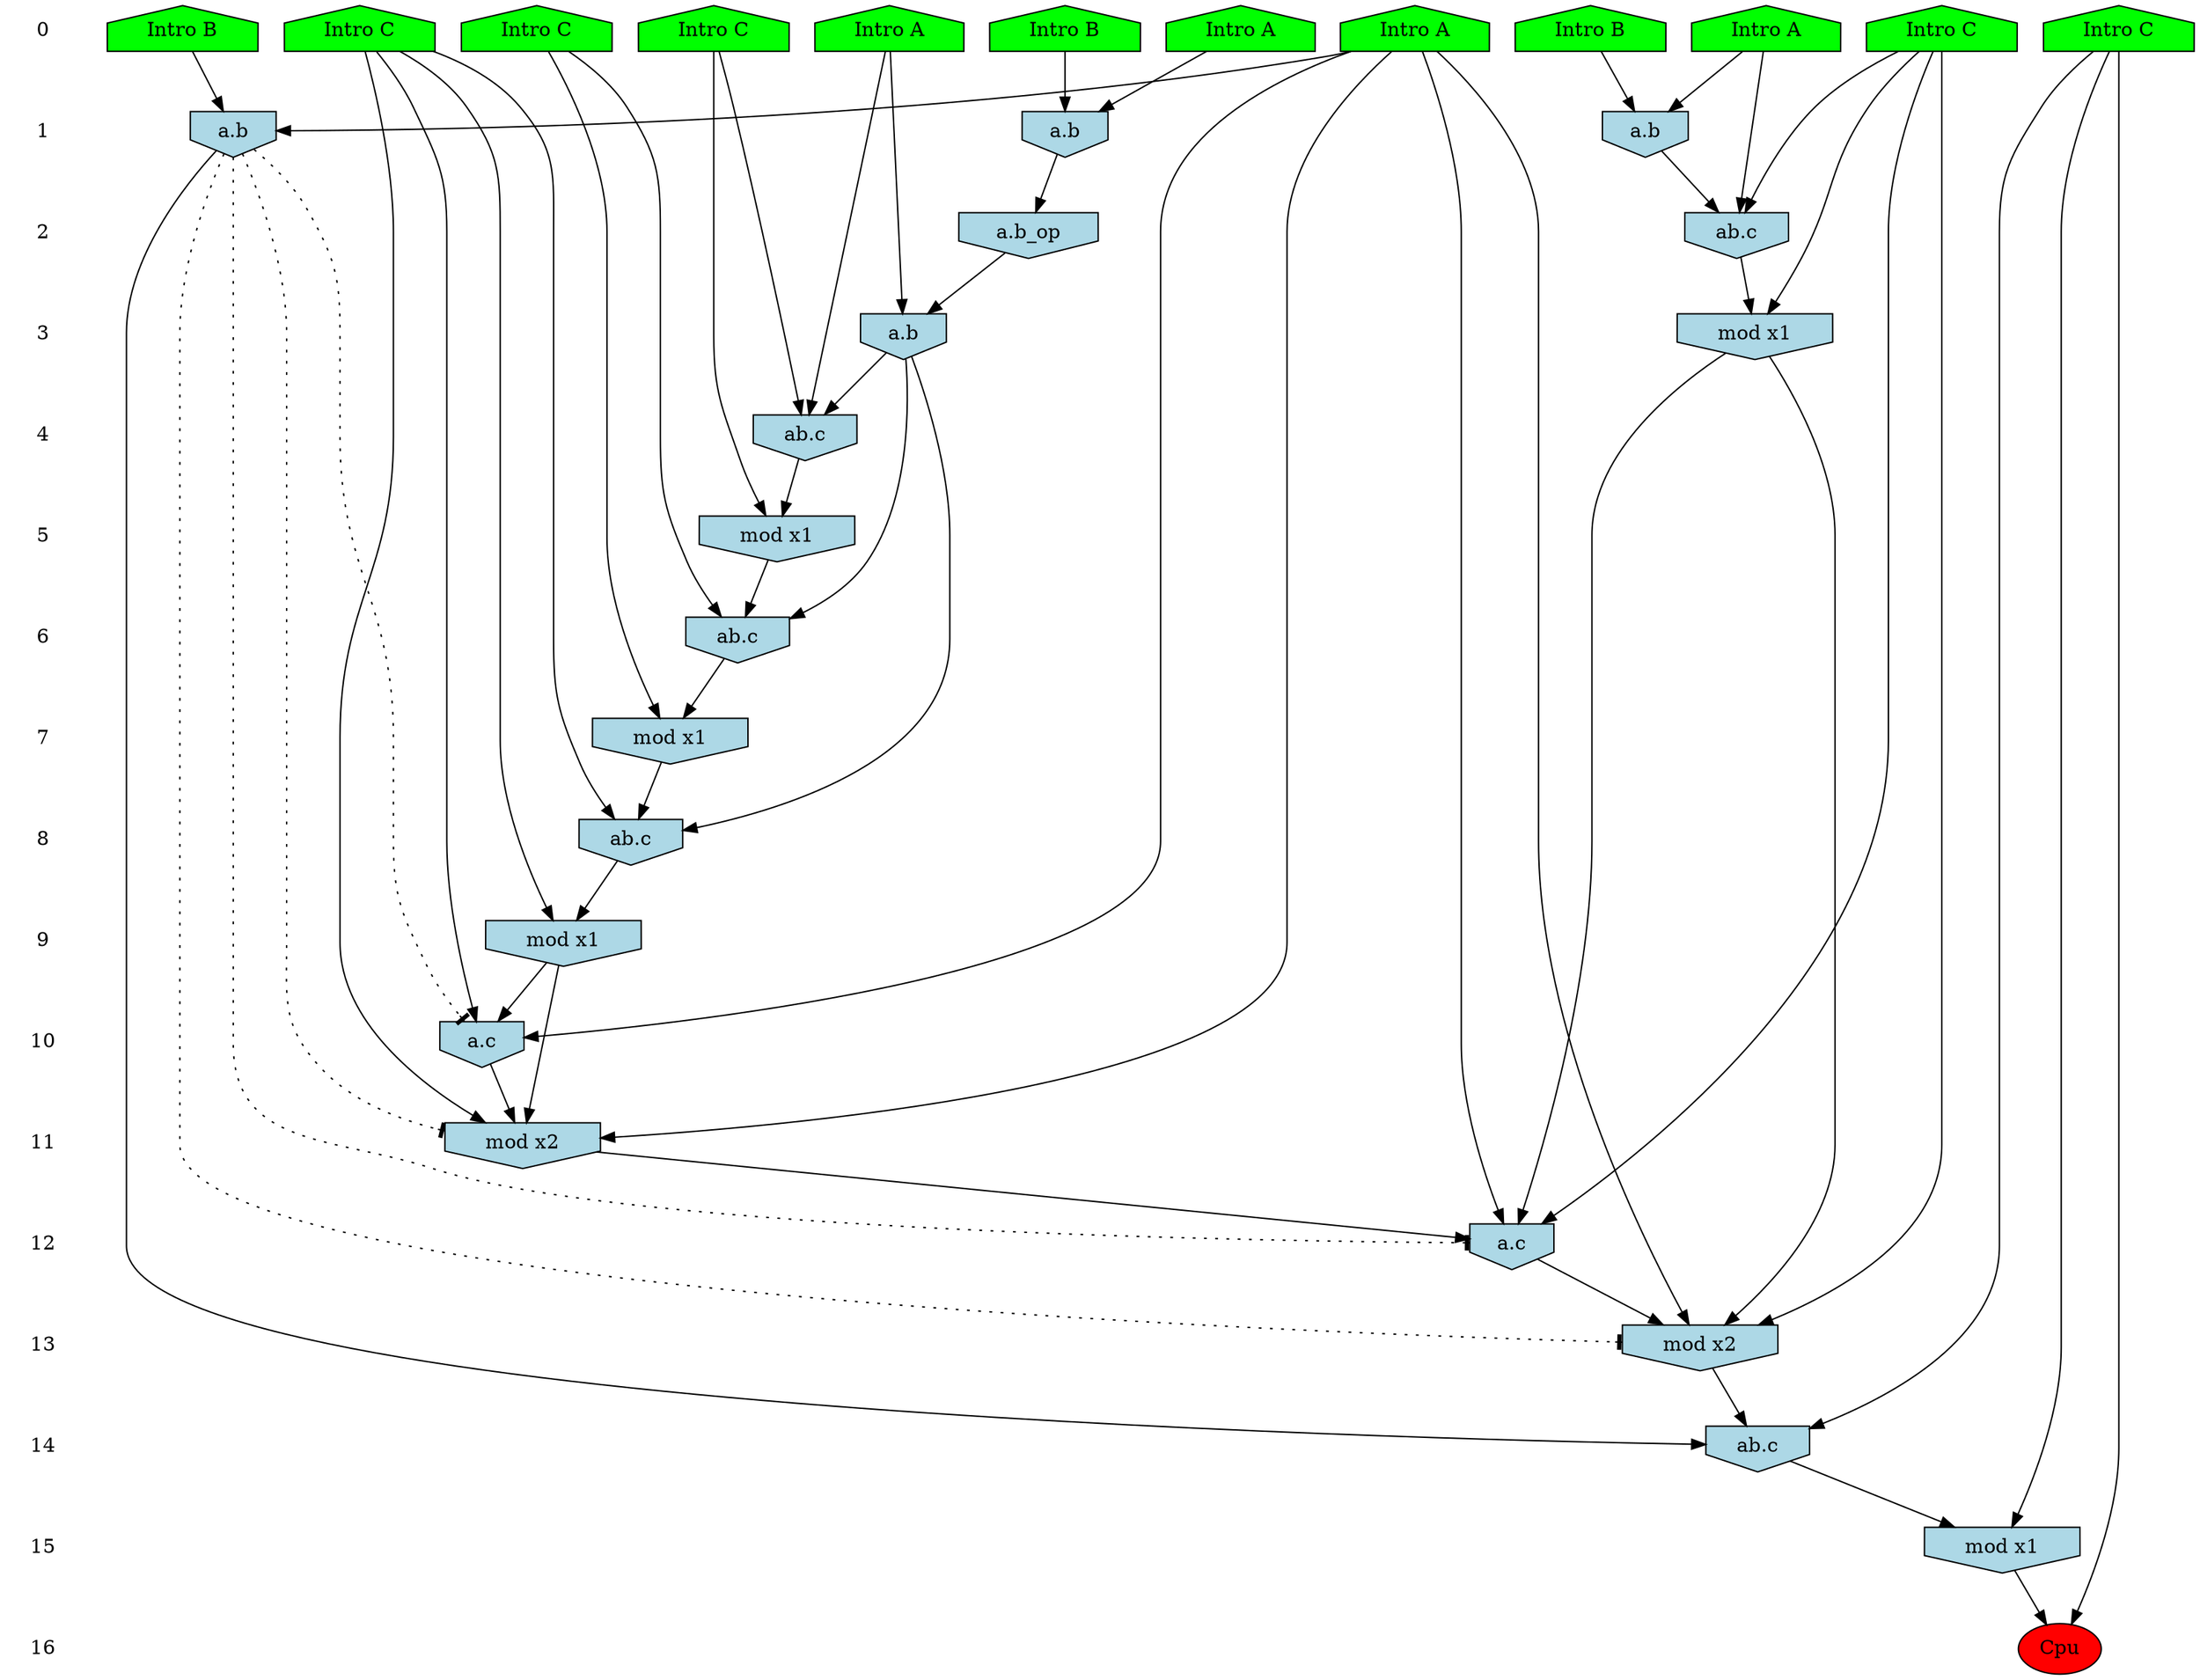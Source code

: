 /* Compression of 1 causal flows obtained in average at 1.981166E+01 t.u */
/* Compressed causal flows were: [3656] */
digraph G{
 ranksep=.5 ; 
{ rank = same ; "0" [shape=plaintext] ; node_1 [label ="Intro A", shape=house, style=filled, fillcolor=green] ;
node_2 [label ="Intro A", shape=house, style=filled, fillcolor=green] ;
node_3 [label ="Intro B", shape=house, style=filled, fillcolor=green] ;
node_4 [label ="Intro A", shape=house, style=filled, fillcolor=green] ;
node_5 [label ="Intro A", shape=house, style=filled, fillcolor=green] ;
node_6 [label ="Intro B", shape=house, style=filled, fillcolor=green] ;
node_7 [label ="Intro B", shape=house, style=filled, fillcolor=green] ;
node_8 [label ="Intro C", shape=house, style=filled, fillcolor=green] ;
node_9 [label ="Intro C", shape=house, style=filled, fillcolor=green] ;
node_10 [label ="Intro C", shape=house, style=filled, fillcolor=green] ;
node_11 [label ="Intro C", shape=house, style=filled, fillcolor=green] ;
node_12 [label ="Intro C", shape=house, style=filled, fillcolor=green] ;
}
{ rank = same ; "1" [shape=plaintext] ; node_13 [label="a.b", shape=invhouse, style=filled, fillcolor = lightblue] ;
node_15 [label="a.b", shape=invhouse, style=filled, fillcolor = lightblue] ;
node_29 [label="a.b", shape=invhouse, style=filled, fillcolor = lightblue] ;
}
{ rank = same ; "2" [shape=plaintext] ; node_14 [label="a.b_op", shape=invhouse, style=filled, fillcolor = lightblue] ;
node_16 [label="ab.c", shape=invhouse, style=filled, fillcolor = lightblue] ;
}
{ rank = same ; "3" [shape=plaintext] ; node_17 [label="a.b", shape=invhouse, style=filled, fillcolor = lightblue] ;
node_18 [label="mod x1", shape=invhouse, style=filled, fillcolor = lightblue] ;
}
{ rank = same ; "4" [shape=plaintext] ; node_19 [label="ab.c", shape=invhouse, style=filled, fillcolor = lightblue] ;
}
{ rank = same ; "5" [shape=plaintext] ; node_20 [label="mod x1", shape=invhouse, style=filled, fillcolor = lightblue] ;
}
{ rank = same ; "6" [shape=plaintext] ; node_21 [label="ab.c", shape=invhouse, style=filled, fillcolor = lightblue] ;
}
{ rank = same ; "7" [shape=plaintext] ; node_22 [label="mod x1", shape=invhouse, style=filled, fillcolor = lightblue] ;
}
{ rank = same ; "8" [shape=plaintext] ; node_23 [label="ab.c", shape=invhouse, style=filled, fillcolor = lightblue] ;
}
{ rank = same ; "9" [shape=plaintext] ; node_24 [label="mod x1", shape=invhouse, style=filled, fillcolor = lightblue] ;
}
{ rank = same ; "10" [shape=plaintext] ; node_25 [label="a.c", shape=invhouse, style=filled, fillcolor = lightblue] ;
}
{ rank = same ; "11" [shape=plaintext] ; node_26 [label="mod x2", shape=invhouse, style=filled, fillcolor = lightblue] ;
}
{ rank = same ; "12" [shape=plaintext] ; node_27 [label="a.c", shape=invhouse, style=filled, fillcolor = lightblue] ;
}
{ rank = same ; "13" [shape=plaintext] ; node_28 [label="mod x2", shape=invhouse, style=filled, fillcolor = lightblue] ;
}
{ rank = same ; "14" [shape=plaintext] ; node_30 [label="ab.c", shape=invhouse, style=filled, fillcolor = lightblue] ;
}
{ rank = same ; "15" [shape=plaintext] ; node_31 [label="mod x1", shape=invhouse, style=filled, fillcolor = lightblue] ;
}
{ rank = same ; "16" [shape=plaintext] ; node_32 [label ="Cpu", style=filled, fillcolor=red] ;
}
"0" -> "1" [style="invis"]; 
"1" -> "2" [style="invis"]; 
"2" -> "3" [style="invis"]; 
"3" -> "4" [style="invis"]; 
"4" -> "5" [style="invis"]; 
"5" -> "6" [style="invis"]; 
"6" -> "7" [style="invis"]; 
"7" -> "8" [style="invis"]; 
"8" -> "9" [style="invis"]; 
"9" -> "10" [style="invis"]; 
"10" -> "11" [style="invis"]; 
"11" -> "12" [style="invis"]; 
"12" -> "13" [style="invis"]; 
"13" -> "14" [style="invis"]; 
"14" -> "15" [style="invis"]; 
"15" -> "16" [style="invis"]; 
node_2 -> node_13
node_7 -> node_13
node_13 -> node_14
node_3 -> node_15
node_5 -> node_15
node_5 -> node_16
node_9 -> node_16
node_15 -> node_16
node_4 -> node_17
node_14 -> node_17
node_9 -> node_18
node_16 -> node_18
node_4 -> node_19
node_8 -> node_19
node_17 -> node_19
node_8 -> node_20
node_19 -> node_20
node_11 -> node_21
node_17 -> node_21
node_20 -> node_21
node_11 -> node_22
node_21 -> node_22
node_12 -> node_23
node_17 -> node_23
node_22 -> node_23
node_12 -> node_24
node_23 -> node_24
node_1 -> node_25
node_12 -> node_25
node_24 -> node_25
node_1 -> node_26
node_12 -> node_26
node_24 -> node_26
node_25 -> node_26
node_1 -> node_27
node_9 -> node_27
node_18 -> node_27
node_26 -> node_27
node_1 -> node_28
node_9 -> node_28
node_18 -> node_28
node_27 -> node_28
node_1 -> node_29
node_6 -> node_29
node_10 -> node_30
node_28 -> node_30
node_29 -> node_30
node_10 -> node_31
node_30 -> node_31
node_10 -> node_32
node_31 -> node_32
node_29 -> node_28 [style=dotted, arrowhead = tee] 
node_29 -> node_27 [style=dotted, arrowhead = tee] 
node_29 -> node_26 [style=dotted, arrowhead = tee] 
node_29 -> node_25 [style=dotted, arrowhead = tee] 
}
/*
 Dot generation time: 0.000619
*/